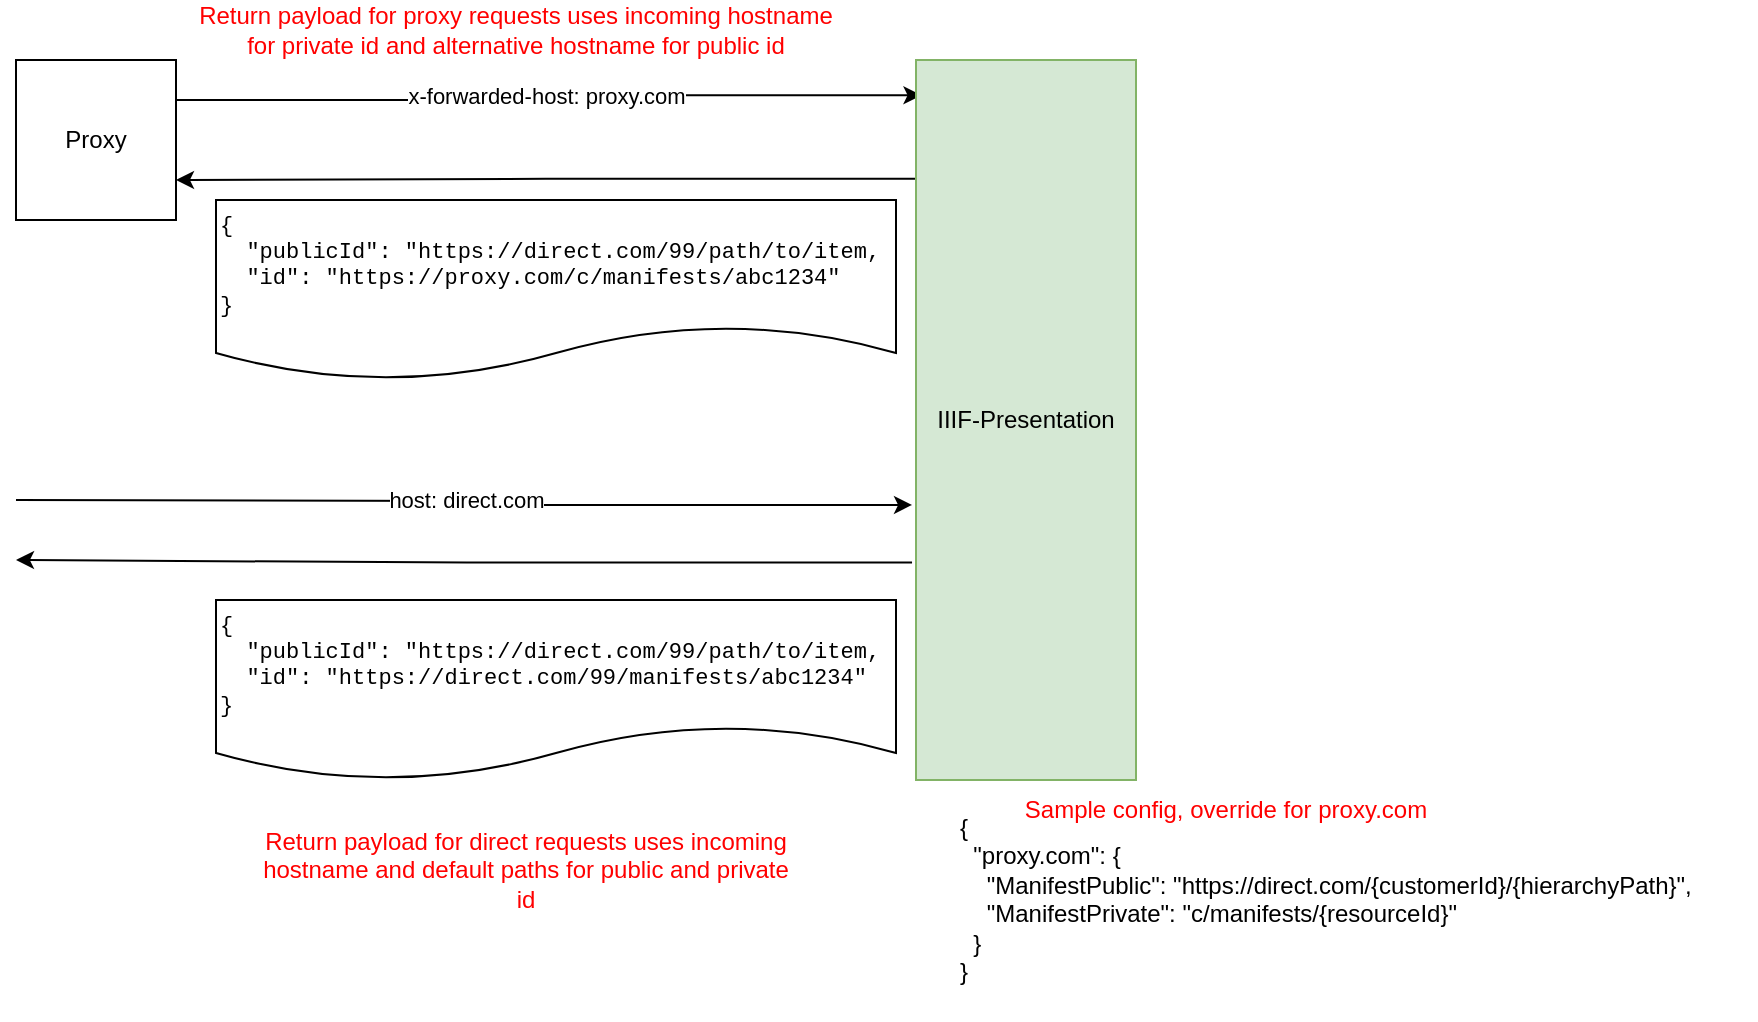 <mxfile version="24.9.3">
  <diagram name="Page-1" id="KsiFgUTV8Qb36QcnGGah">
    <mxGraphModel dx="2074" dy="1106" grid="1" gridSize="10" guides="1" tooltips="1" connect="1" arrows="1" fold="1" page="1" pageScale="1" pageWidth="827" pageHeight="1169" math="0" shadow="0">
      <root>
        <mxCell id="0" />
        <mxCell id="1" parent="0" />
        <mxCell id="cIp3T2qddPOityQkZSKC-7" value="x-forwarded-host: proxy.com" style="edgeStyle=orthogonalEdgeStyle;rounded=0;orthogonalLoop=1;jettySize=auto;html=1;exitX=1;exitY=0.25;exitDx=0;exitDy=0;entryX=0.025;entryY=0.049;entryDx=0;entryDy=0;entryPerimeter=0;" edge="1" parent="1" source="cIp3T2qddPOityQkZSKC-1" target="cIp3T2qddPOityQkZSKC-9">
          <mxGeometry relative="1" as="geometry">
            <mxPoint x="480" y="190" as="targetPoint" />
          </mxGeometry>
        </mxCell>
        <mxCell id="cIp3T2qddPOityQkZSKC-1" value="Proxy" style="whiteSpace=wrap;html=1;aspect=fixed;" vertex="1" parent="1">
          <mxGeometry x="40" y="170" width="80" height="80" as="geometry" />
        </mxCell>
        <mxCell id="cIp3T2qddPOityQkZSKC-8" style="edgeStyle=orthogonalEdgeStyle;rounded=0;orthogonalLoop=1;jettySize=auto;html=1;exitX=0.004;exitY=0.165;exitDx=0;exitDy=0;entryX=1;entryY=0.75;entryDx=0;entryDy=0;exitPerimeter=0;" edge="1" parent="1" source="cIp3T2qddPOityQkZSKC-9" target="cIp3T2qddPOityQkZSKC-1">
          <mxGeometry relative="1" as="geometry">
            <mxPoint x="480" y="230" as="sourcePoint" />
          </mxGeometry>
        </mxCell>
        <mxCell id="cIp3T2qddPOityQkZSKC-9" value="IIIF-Presentation" style="rounded=0;whiteSpace=wrap;html=1;fillColor=#d5e8d4;strokeColor=#82b366;" vertex="1" parent="1">
          <mxGeometry x="490" y="170" width="110" height="360" as="geometry" />
        </mxCell>
        <mxCell id="cIp3T2qddPOityQkZSKC-11" value="host: direct.com" style="edgeStyle=orthogonalEdgeStyle;rounded=0;orthogonalLoop=1;jettySize=auto;html=1;entryX=-0.018;entryY=0.618;entryDx=0;entryDy=0;entryPerimeter=0;" edge="1" parent="1" target="cIp3T2qddPOityQkZSKC-9">
          <mxGeometry relative="1" as="geometry">
            <mxPoint x="40" y="390" as="sourcePoint" />
            <mxPoint x="480" y="390" as="targetPoint" />
          </mxGeometry>
        </mxCell>
        <mxCell id="cIp3T2qddPOityQkZSKC-12" value="&lt;div align=&quot;left&quot;&gt;{&lt;/div&gt;&lt;div align=&quot;left&quot;&gt;&amp;nbsp; &quot;publicId&quot;: &quot;https://direct.com/99/path/to/item,&lt;/div&gt;&lt;div align=&quot;left&quot;&gt;&amp;nbsp; &quot;id&quot;: &quot;https://proxy.com/c/manifests/abc1234&quot;&lt;/div&gt;&lt;div align=&quot;left&quot;&gt;}&lt;/div&gt;" style="shape=document;whiteSpace=wrap;html=1;boundedLbl=1;align=left;verticalAlign=top;fontFamily=Courier New;fontSize=11;" vertex="1" parent="1">
          <mxGeometry x="140" y="240" width="340" height="90" as="geometry" />
        </mxCell>
        <mxCell id="cIp3T2qddPOityQkZSKC-14" style="edgeStyle=orthogonalEdgeStyle;rounded=0;orthogonalLoop=1;jettySize=auto;html=1;exitX=-0.018;exitY=0.698;exitDx=0;exitDy=0;exitPerimeter=0;" edge="1" parent="1" source="cIp3T2qddPOityQkZSKC-9">
          <mxGeometry relative="1" as="geometry">
            <mxPoint x="480" y="420" as="sourcePoint" />
            <mxPoint x="40" y="420" as="targetPoint" />
          </mxGeometry>
        </mxCell>
        <mxCell id="cIp3T2qddPOityQkZSKC-15" value="&lt;div align=&quot;left&quot;&gt;{&lt;/div&gt;&lt;div align=&quot;left&quot;&gt;&amp;nbsp; &quot;publicId&quot;: &quot;https://direct.com/99/path/to/item,&lt;/div&gt;&lt;div align=&quot;left&quot;&gt;&amp;nbsp; &quot;id&quot;: &quot;https://direct.com/99/manifests/abc1234&quot;&lt;/div&gt;&lt;div align=&quot;left&quot;&gt;}&lt;/div&gt;" style="shape=document;whiteSpace=wrap;html=1;boundedLbl=1;align=left;verticalAlign=top;fontFamily=Courier New;fontSize=11;" vertex="1" parent="1">
          <mxGeometry x="140" y="440" width="340" height="90" as="geometry" />
        </mxCell>
        <UserObject label="{&#xa;  &quot;proxy.com&quot;: {&#xa;    &quot;ManifestPublic&quot;: &quot;https://direct.com/{customerId}/{hierarchyPath}&quot;,&#xa;    &quot;ManifestPrivate&quot;: &quot;c/manifests/{resourceId}&quot;&#xa;  }&#xa;}" link="{&#xa;  &quot;proxy.com&quot;: {&#xa;    &quot;ManifestPublic&quot;: &quot;https://direct.com/{customerId}/{hierarchyPath}&quot;,&#xa;    &quot;ManifestPrivate&quot;: &quot;c/manifests/{resourceId}&quot;&#xa;  }&#xa;}" id="cIp3T2qddPOityQkZSKC-19">
          <mxCell style="text;whiteSpace=wrap;" vertex="1" parent="1">
            <mxGeometry x="510" y="540" width="400" height="110" as="geometry" />
          </mxCell>
        </UserObject>
        <mxCell id="cIp3T2qddPOityQkZSKC-20" value="Sample config, override for proxy.com" style="text;html=1;align=center;verticalAlign=middle;whiteSpace=wrap;rounded=0;fontColor=#FF0000;" vertex="1" parent="1">
          <mxGeometry x="510" y="530" width="270" height="30" as="geometry" />
        </mxCell>
        <mxCell id="cIp3T2qddPOityQkZSKC-21" value="Return payload for proxy requests uses incoming hostname for private id and alternative hostname for public id" style="text;html=1;align=center;verticalAlign=middle;whiteSpace=wrap;rounded=0;fontColor=#FF0000;" vertex="1" parent="1">
          <mxGeometry x="130" y="140" width="320" height="30" as="geometry" />
        </mxCell>
        <mxCell id="cIp3T2qddPOityQkZSKC-22" value="Return payload for direct requests uses incoming hostname and default paths for public and private id" style="text;html=1;align=center;verticalAlign=middle;whiteSpace=wrap;rounded=0;fontColor=#FF0000;" vertex="1" parent="1">
          <mxGeometry x="160" y="560" width="270" height="30" as="geometry" />
        </mxCell>
      </root>
    </mxGraphModel>
  </diagram>
</mxfile>
